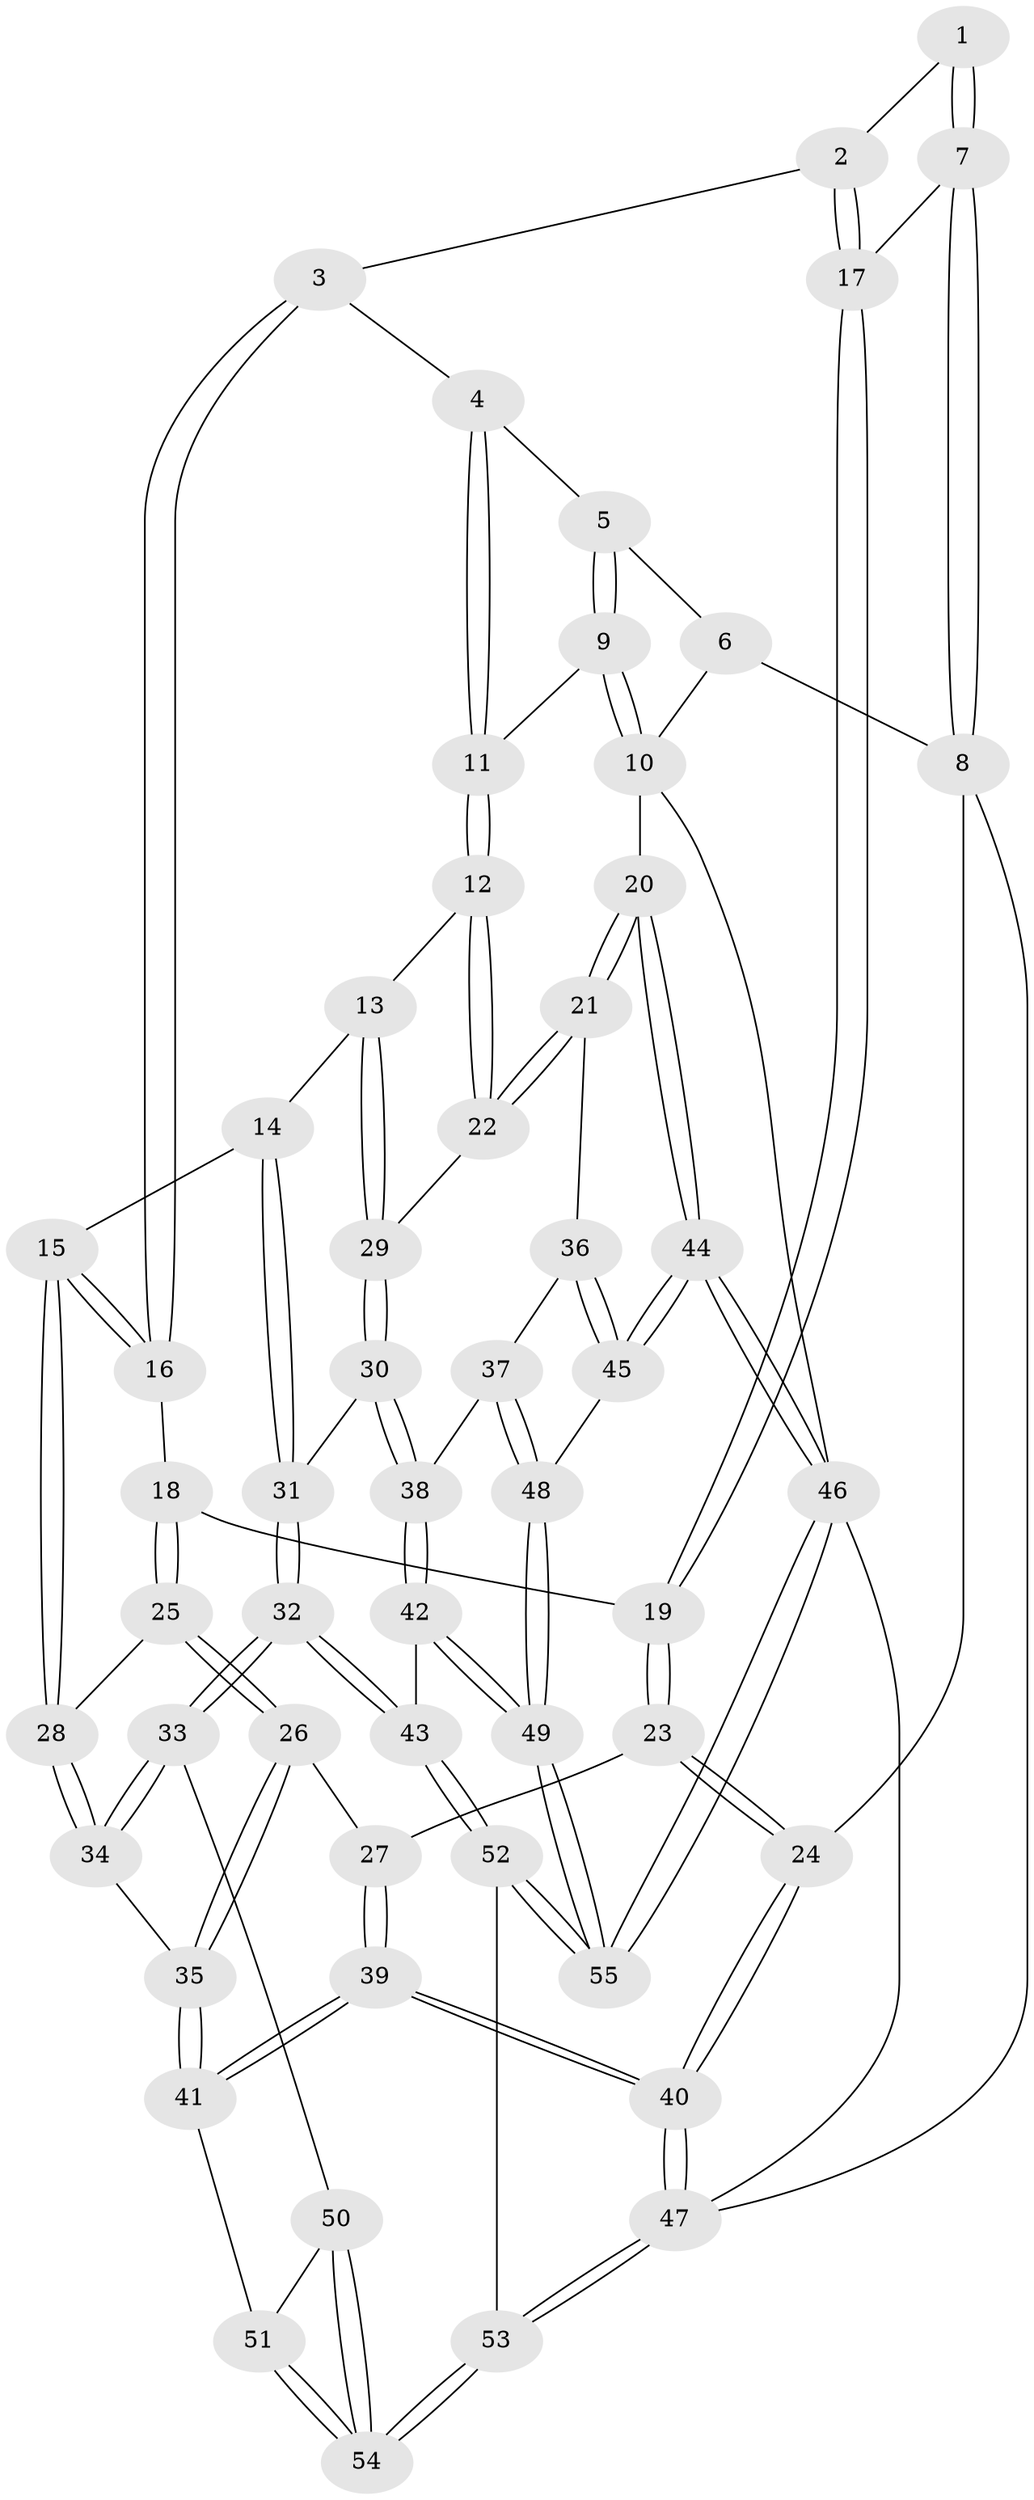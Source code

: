 // coarse degree distribution, {3: 0.1875, 4: 0.4375, 5: 0.3125, 6: 0.0625}
// Generated by graph-tools (version 1.1) at 2025/42/03/06/25 10:42:27]
// undirected, 55 vertices, 134 edges
graph export_dot {
graph [start="1"]
  node [color=gray90,style=filled];
  1 [pos="+0.12088621241963884+0.14482204569318827"];
  2 [pos="+0.24125254107448454+0.24917987702319022"];
  3 [pos="+0.40498516059685835+0.19679955187837342"];
  4 [pos="+0.4600208050731322+0.13555260590900847"];
  5 [pos="+0.481482167646724+0.011604240665035662"];
  6 [pos="+0+0"];
  7 [pos="+0+0.32435841390200965"];
  8 [pos="+0+0.352454867853977"];
  9 [pos="+1+0"];
  10 [pos="+1+0"];
  11 [pos="+0.7367942389935325+0.34762652514310804"];
  12 [pos="+0.7373516016209831+0.3524560540155882"];
  13 [pos="+0.652906287483532+0.5040722346076328"];
  14 [pos="+0.6451806055186375+0.5122202776697318"];
  15 [pos="+0.493252442354513+0.5282190110867503"];
  16 [pos="+0.44845586856114494+0.48884509561663814"];
  17 [pos="+0.1882421442112724+0.3303227814531702"];
  18 [pos="+0.38123131998409476+0.5000566819366231"];
  19 [pos="+0.1885061514730193+0.41717279897050885"];
  20 [pos="+1+0.5351437145500324"];
  21 [pos="+1+0.5437820240045762"];
  22 [pos="+1+0.5414807129337951"];
  23 [pos="+0.10570223808422957+0.5907863404207779"];
  24 [pos="+0+0.5741531911519923"];
  25 [pos="+0.22803943619219172+0.6330072452412847"];
  26 [pos="+0.19510398180711735+0.6548551678306"];
  27 [pos="+0.16294446674468124+0.6454811899009283"];
  28 [pos="+0.4724535740638673+0.6075549366016442"];
  29 [pos="+0.904495862309493+0.6039513425543211"];
  30 [pos="+0.7822902965205654+0.7110334567851345"];
  31 [pos="+0.6892424730075631+0.6533275335938782"];
  32 [pos="+0.5168409972259883+0.8346782528828706"];
  33 [pos="+0.49096450939711184+0.8164506040140024"];
  34 [pos="+0.45187641260643147+0.7747678352152005"];
  35 [pos="+0.31089954674828923+0.7633007605712586"];
  36 [pos="+0.9126815049854335+0.7841029650683783"];
  37 [pos="+0.8377023284042765+0.8047970457702402"];
  38 [pos="+0.7967159079742197+0.7865955090420244"];
  39 [pos="+0.055394449404643845+0.9510199423041797"];
  40 [pos="+0+1"];
  41 [pos="+0.24717609182733724+0.8784932848302203"];
  42 [pos="+0.7259319993438508+0.8532909158719088"];
  43 [pos="+0.5265267594512076+0.8503861249545295"];
  44 [pos="+1+1"];
  45 [pos="+1+0.9419547579928402"];
  46 [pos="+1+1"];
  47 [pos="+0+1"];
  48 [pos="+0.8803852889328709+0.8948743594491644"];
  49 [pos="+0.786364565389057+1"];
  50 [pos="+0.403755692642699+0.8854386798159066"];
  51 [pos="+0.29391323673015424+0.9376217033271"];
  52 [pos="+0.5376578437965496+1"];
  53 [pos="+0.34267739550798615+1"];
  54 [pos="+0.3164939971390328+1"];
  55 [pos="+0.7698285382398756+1"];
  1 -- 2;
  1 -- 7;
  1 -- 7;
  2 -- 3;
  2 -- 17;
  2 -- 17;
  3 -- 4;
  3 -- 16;
  3 -- 16;
  4 -- 5;
  4 -- 11;
  4 -- 11;
  5 -- 6;
  5 -- 9;
  5 -- 9;
  6 -- 8;
  6 -- 10;
  7 -- 8;
  7 -- 8;
  7 -- 17;
  8 -- 24;
  8 -- 47;
  9 -- 10;
  9 -- 10;
  9 -- 11;
  10 -- 20;
  10 -- 46;
  11 -- 12;
  11 -- 12;
  12 -- 13;
  12 -- 22;
  12 -- 22;
  13 -- 14;
  13 -- 29;
  13 -- 29;
  14 -- 15;
  14 -- 31;
  14 -- 31;
  15 -- 16;
  15 -- 16;
  15 -- 28;
  15 -- 28;
  16 -- 18;
  17 -- 19;
  17 -- 19;
  18 -- 19;
  18 -- 25;
  18 -- 25;
  19 -- 23;
  19 -- 23;
  20 -- 21;
  20 -- 21;
  20 -- 44;
  20 -- 44;
  21 -- 22;
  21 -- 22;
  21 -- 36;
  22 -- 29;
  23 -- 24;
  23 -- 24;
  23 -- 27;
  24 -- 40;
  24 -- 40;
  25 -- 26;
  25 -- 26;
  25 -- 28;
  26 -- 27;
  26 -- 35;
  26 -- 35;
  27 -- 39;
  27 -- 39;
  28 -- 34;
  28 -- 34;
  29 -- 30;
  29 -- 30;
  30 -- 31;
  30 -- 38;
  30 -- 38;
  31 -- 32;
  31 -- 32;
  32 -- 33;
  32 -- 33;
  32 -- 43;
  32 -- 43;
  33 -- 34;
  33 -- 34;
  33 -- 50;
  34 -- 35;
  35 -- 41;
  35 -- 41;
  36 -- 37;
  36 -- 45;
  36 -- 45;
  37 -- 38;
  37 -- 48;
  37 -- 48;
  38 -- 42;
  38 -- 42;
  39 -- 40;
  39 -- 40;
  39 -- 41;
  39 -- 41;
  40 -- 47;
  40 -- 47;
  41 -- 51;
  42 -- 43;
  42 -- 49;
  42 -- 49;
  43 -- 52;
  43 -- 52;
  44 -- 45;
  44 -- 45;
  44 -- 46;
  44 -- 46;
  45 -- 48;
  46 -- 55;
  46 -- 55;
  46 -- 47;
  47 -- 53;
  47 -- 53;
  48 -- 49;
  48 -- 49;
  49 -- 55;
  49 -- 55;
  50 -- 51;
  50 -- 54;
  50 -- 54;
  51 -- 54;
  51 -- 54;
  52 -- 53;
  52 -- 55;
  52 -- 55;
  53 -- 54;
  53 -- 54;
}
